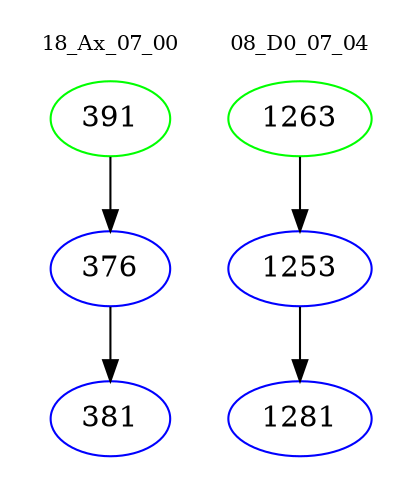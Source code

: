 digraph{
subgraph cluster_0 {
color = white
label = "18_Ax_07_00";
fontsize=10;
T0_391 [label="391", color="green"]
T0_391 -> T0_376 [color="black"]
T0_376 [label="376", color="blue"]
T0_376 -> T0_381 [color="black"]
T0_381 [label="381", color="blue"]
}
subgraph cluster_1 {
color = white
label = "08_D0_07_04";
fontsize=10;
T1_1263 [label="1263", color="green"]
T1_1263 -> T1_1253 [color="black"]
T1_1253 [label="1253", color="blue"]
T1_1253 -> T1_1281 [color="black"]
T1_1281 [label="1281", color="blue"]
}
}
